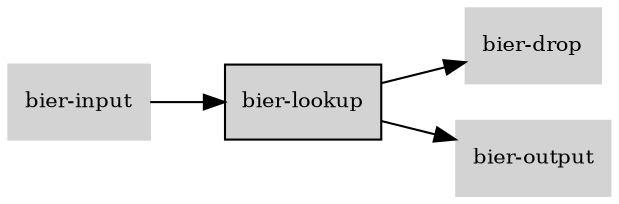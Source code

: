 digraph "bier_lookup_subgraph" {
  rankdir=LR;
  node [shape=box, style=filled, fontsize=10, color=lightgray, fontcolor=black, fillcolor=lightgray];
  "bier-lookup" [color=black, fontcolor=black, fillcolor=lightgray];
  edge [fontsize=8];
  "bier-input" -> "bier-lookup";
  "bier-lookup" -> "bier-drop";
  "bier-lookup" -> "bier-output";
}
